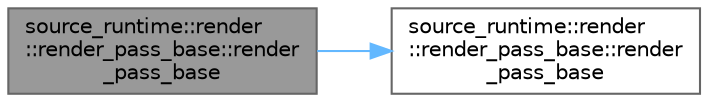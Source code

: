 digraph "source_runtime::render::render_pass_base::render_pass_base"
{
 // LATEX_PDF_SIZE
  bgcolor="transparent";
  edge [fontname=Helvetica,fontsize=10,labelfontname=Helvetica,labelfontsize=10];
  node [fontname=Helvetica,fontsize=10,shape=box,height=0.2,width=0.4];
  rankdir="LR";
  Node1 [id="Node000001",label="source_runtime::render\l::render_pass_base::render\l_pass_base",height=0.2,width=0.4,color="gray40", fillcolor="grey60", style="filled", fontcolor="black",tooltip=" "];
  Node1 -> Node2 [id="edge1_Node000001_Node000002",color="steelblue1",style="solid",tooltip=" "];
  Node2 [id="Node000002",label="source_runtime::render\l::render_pass_base::render\l_pass_base",height=0.2,width=0.4,color="grey40", fillcolor="white", style="filled",URL="$classsource__runtime_1_1render_1_1render__pass__base.html#a2d7eebd03463fa3773187bb1b6bdef05",tooltip=" "];
}
